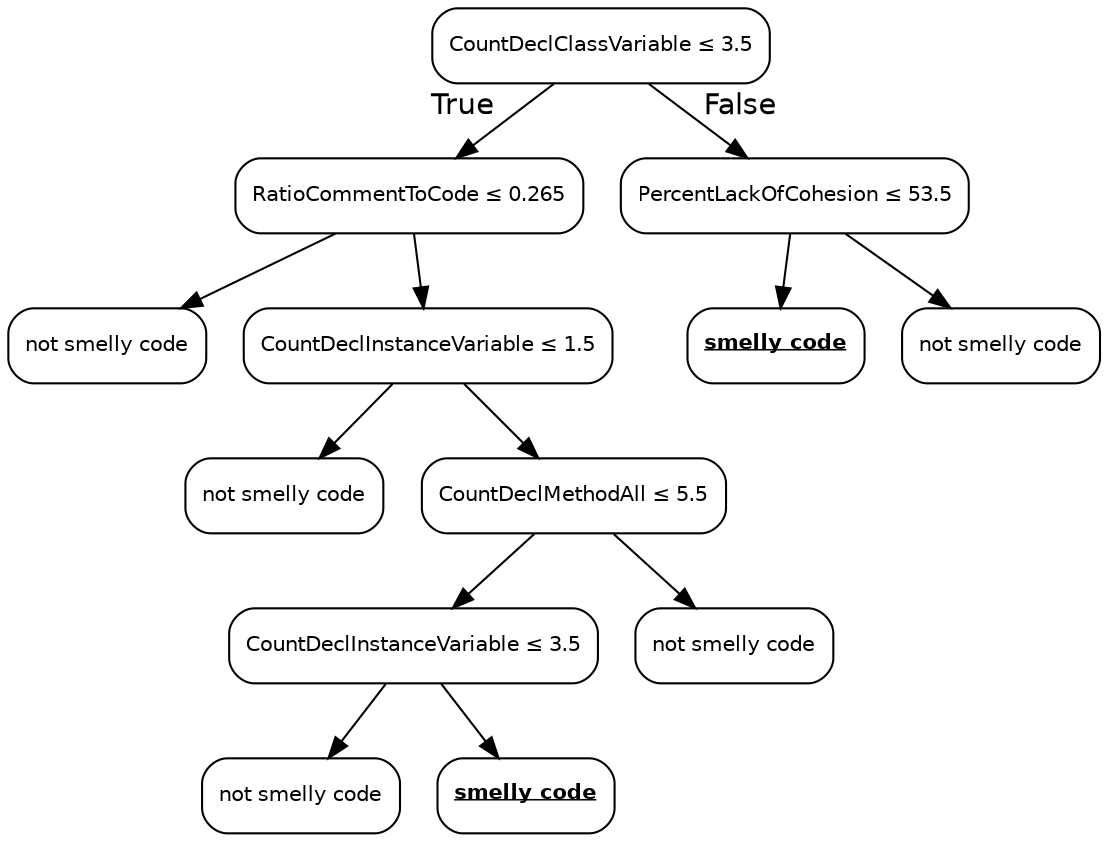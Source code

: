 digraph Tree {
node [color="black", fontname=helvetica, shape=box, style="rounded", width=0.5, fontsize=10];
edge [fontname=helvetica];
0 [label=<CountDeclClassVariable &le; 3.5>];
1 [label=<RatioCommentToCode &le; 0.265>];
0 -> 1  [headlabel="True", labelangle=45, labeldistance="2.5"];
3 [label=<not smelly code>];
1 -> 3;
4 [label=<CountDeclInstanceVariable &le; 1.5>];
1 -> 4;
7 [label=<not smelly code>];
4 -> 7;
8 [label=<CountDeclMethodAll &le; 5.5>];
4 -> 8;
9 [label=<CountDeclInstanceVariable &le; 3.5>];
8 -> 9;
11 [label=<not smelly code>];
9 -> 11;
12 [label=<<u><b>smelly code</b></u>>];
9 -> 12;
10 [label=<not smelly code>];
8 -> 10;
2 [label=<PercentLackOfCohesion &le; 53.5>];
0 -> 2  [headlabel="False", labelangle="-45", labeldistance="2.5"];
5 [label=<<u><b>smelly code</b></u>>];
2 -> 5;
6 [label=<not smelly code>];
2 -> 6;
}
